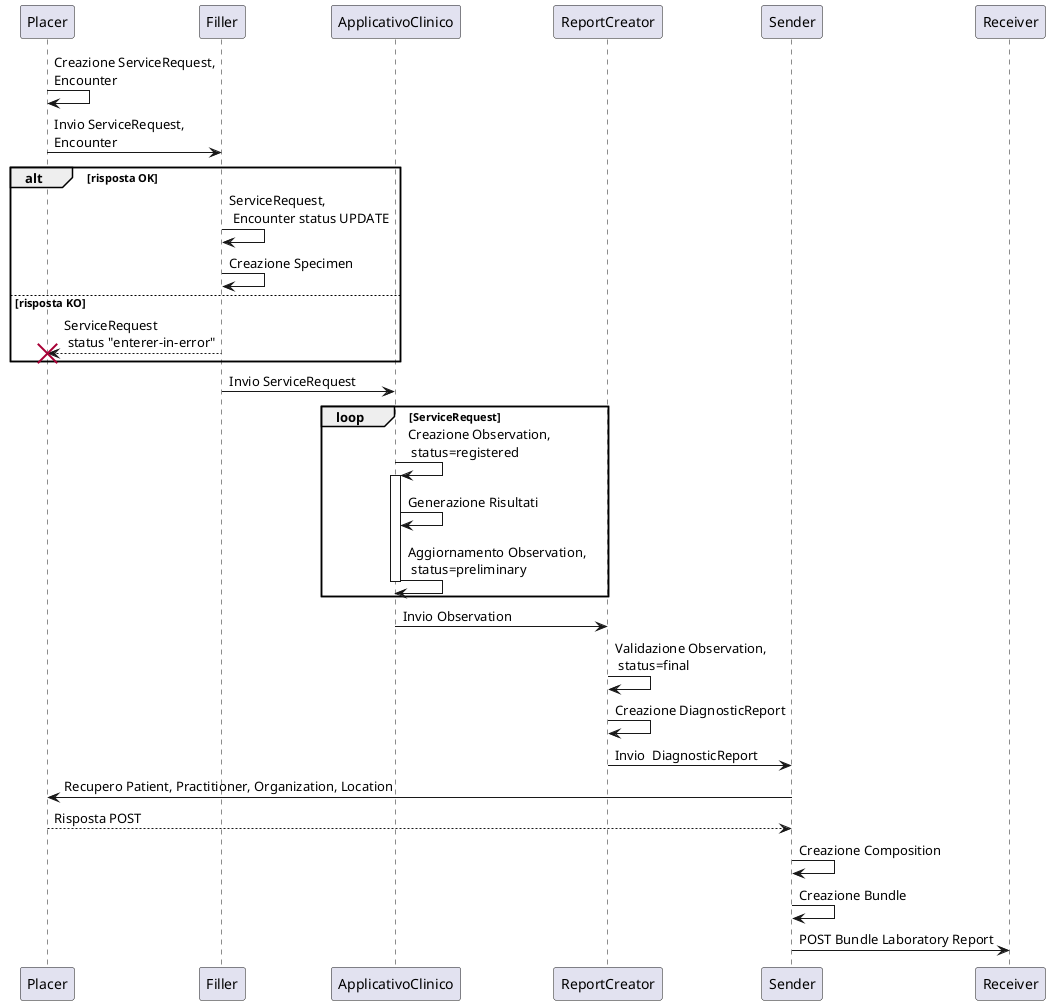 @startuml
Placer -> Placer: Creazione ServiceRequest,\nEncounter

Placer -> Filler: Invio ServiceRequest,\nEncounter

alt risposta OK
    Filler -> Filler: ServiceRequest,\n Encounter status UPDATE
    Filler -> Filler: Creazione Specimen
else risposta KO
    Filler --> Placer !!: ServiceRequest\n status "enterer-in-error"
end

Filler -> ApplicativoClinico: Invio ServiceRequest
    loop ServiceRequest
        ApplicativoClinico-> ApplicativoClinico++: Creazione Observation,\n status=registered 
        ApplicativoClinico-> ApplicativoClinico: Generazione Risultati
        ApplicativoClinico-> ApplicativoClinico--: Aggiornamento Observation,\n status=preliminary 
    end
ApplicativoClinico-> ReportCreator: Invio Observation
ReportCreator -> ReportCreator: Validazione Observation,\n status=final
ReportCreator -> ReportCreator: Creazione DiagnosticReport
ReportCreator -> Sender: Invio  DiagnosticReport
Sender -> Placer: Recupero Patient, Practitioner, Organization, Location
Placer --> Sender: Risposta POST
Sender -> Sender: Creazione Composition
Sender -> Sender: Creazione Bundle
Sender -> Receiver: POST Bundle Laboratory Report
@enduml